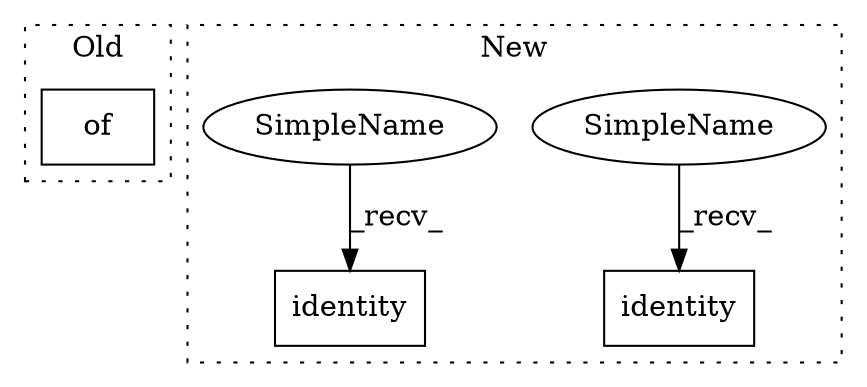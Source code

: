 digraph G {
subgraph cluster0 {
1 [label="of" a="32" s="6773,6833" l="3,1" shape="box"];
label = "Old";
style="dotted";
}
subgraph cluster1 {
2 [label="identity" a="32" s="6824,6862" l="9,1" shape="box"];
3 [label="identity" a="32" s="6959,6994" l="9,1" shape="box"];
4 [label="SimpleName" a="42" s="6948" l="10" shape="ellipse"];
5 [label="SimpleName" a="42" s="6813" l="10" shape="ellipse"];
label = "New";
style="dotted";
}
4 -> 3 [label="_recv_"];
5 -> 2 [label="_recv_"];
}